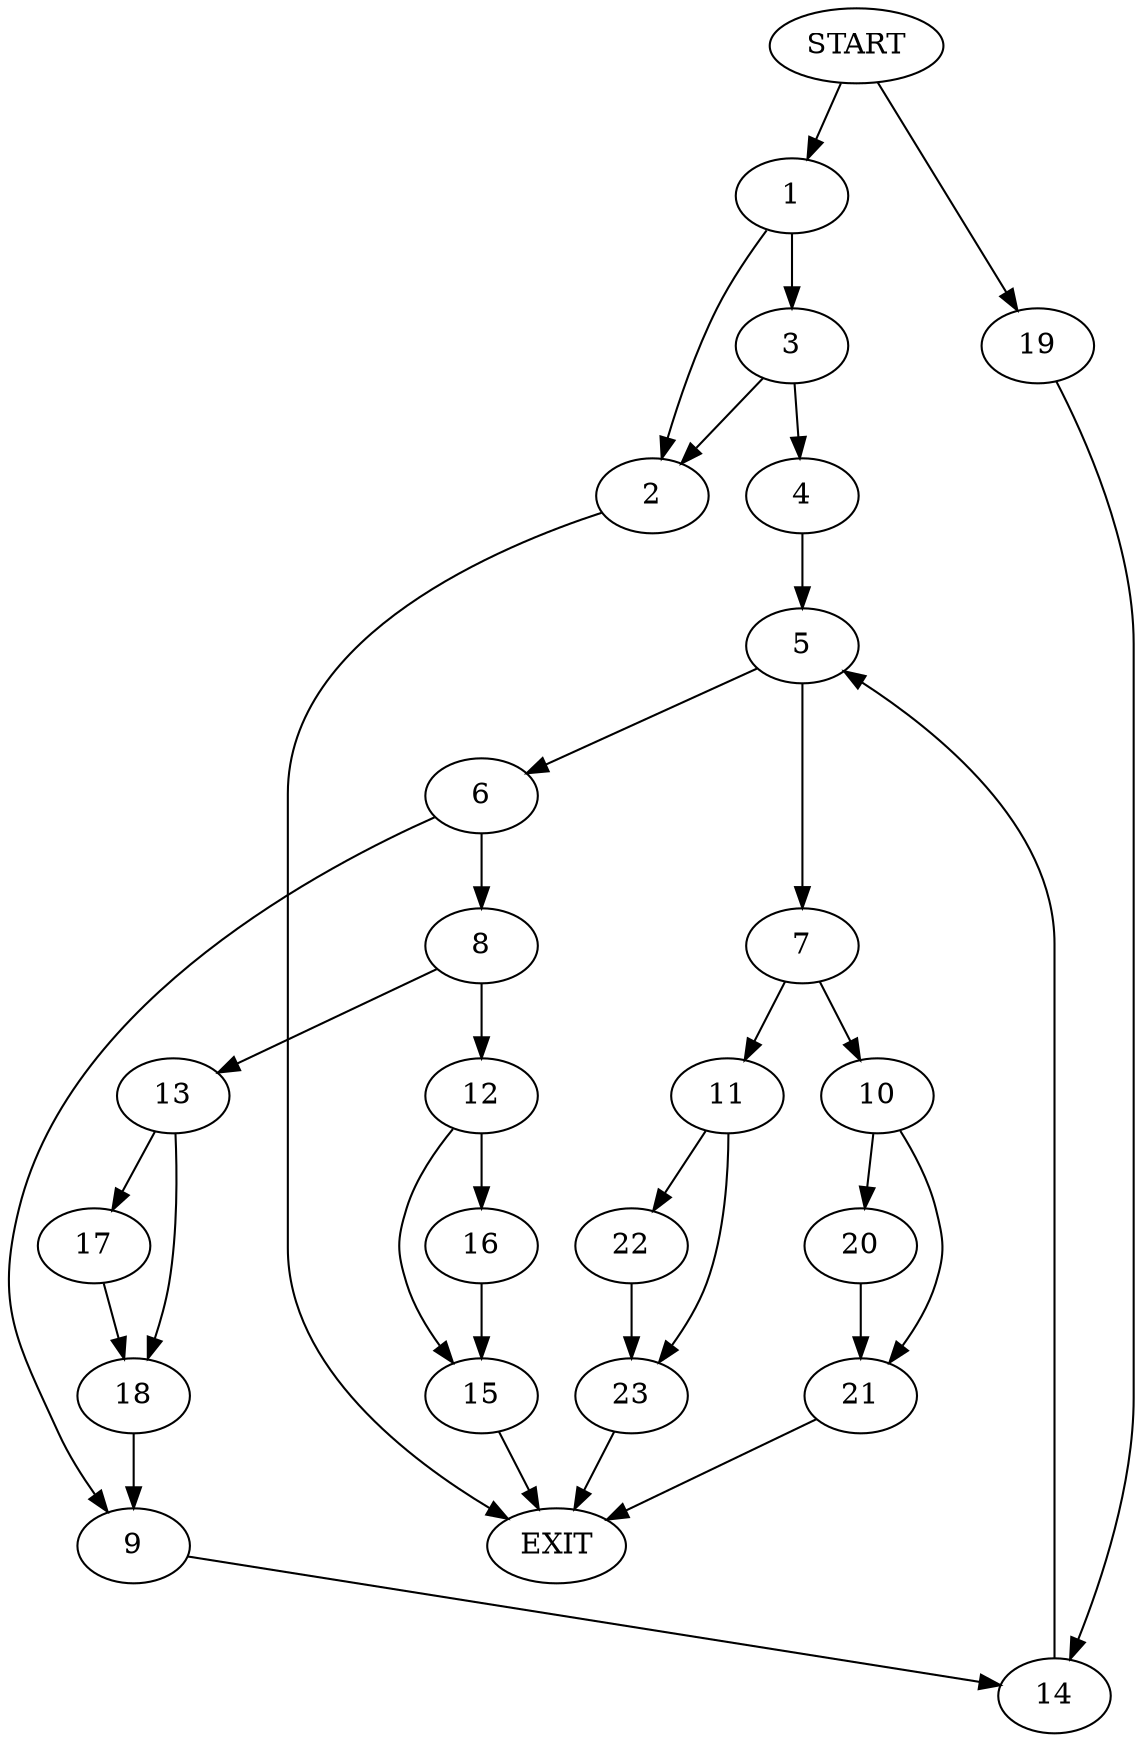 digraph {
0 [label="START"]
24 [label="EXIT"]
0 -> 1
1 -> 2
1 -> 3
2 -> 24
3 -> 2
3 -> 4
4 -> 5
5 -> 6
5 -> 7
6 -> 8
6 -> 9
7 -> 10
7 -> 11
8 -> 12
8 -> 13
9 -> 14
12 -> 15
12 -> 16
13 -> 17
13 -> 18
15 -> 24
16 -> 15
18 -> 9
17 -> 18
14 -> 5
0 -> 19
19 -> 14
10 -> 20
10 -> 21
11 -> 22
11 -> 23
22 -> 23
23 -> 24
20 -> 21
21 -> 24
}

